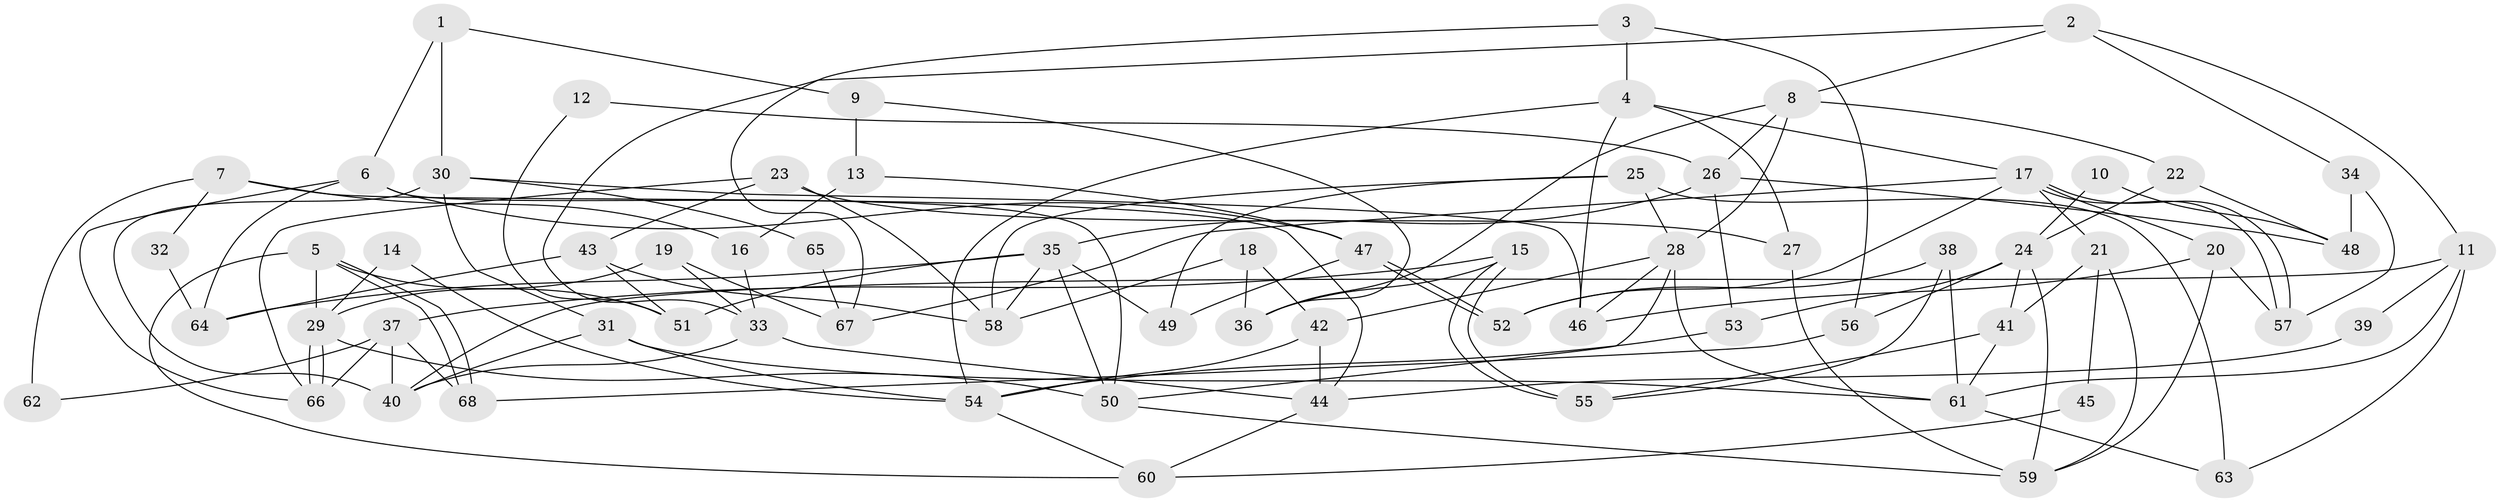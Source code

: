 // Generated by graph-tools (version 1.1) at 2025/50/03/09/25 03:50:13]
// undirected, 68 vertices, 136 edges
graph export_dot {
graph [start="1"]
  node [color=gray90,style=filled];
  1;
  2;
  3;
  4;
  5;
  6;
  7;
  8;
  9;
  10;
  11;
  12;
  13;
  14;
  15;
  16;
  17;
  18;
  19;
  20;
  21;
  22;
  23;
  24;
  25;
  26;
  27;
  28;
  29;
  30;
  31;
  32;
  33;
  34;
  35;
  36;
  37;
  38;
  39;
  40;
  41;
  42;
  43;
  44;
  45;
  46;
  47;
  48;
  49;
  50;
  51;
  52;
  53;
  54;
  55;
  56;
  57;
  58;
  59;
  60;
  61;
  62;
  63;
  64;
  65;
  66;
  67;
  68;
  1 -- 6;
  1 -- 30;
  1 -- 9;
  2 -- 11;
  2 -- 8;
  2 -- 33;
  2 -- 34;
  3 -- 4;
  3 -- 67;
  3 -- 56;
  4 -- 54;
  4 -- 46;
  4 -- 17;
  4 -- 27;
  5 -- 29;
  5 -- 68;
  5 -- 68;
  5 -- 51;
  5 -- 60;
  6 -- 50;
  6 -- 66;
  6 -- 47;
  6 -- 64;
  7 -- 44;
  7 -- 16;
  7 -- 32;
  7 -- 62;
  8 -- 22;
  8 -- 28;
  8 -- 26;
  8 -- 36;
  9 -- 36;
  9 -- 13;
  10 -- 48;
  10 -- 24;
  11 -- 61;
  11 -- 63;
  11 -- 39;
  11 -- 40;
  12 -- 51;
  12 -- 26;
  13 -- 47;
  13 -- 16;
  14 -- 29;
  14 -- 54;
  15 -- 37;
  15 -- 55;
  15 -- 55;
  15 -- 36;
  16 -- 33;
  17 -- 57;
  17 -- 57;
  17 -- 20;
  17 -- 21;
  17 -- 52;
  17 -- 67;
  18 -- 36;
  18 -- 42;
  18 -- 58;
  19 -- 29;
  19 -- 33;
  19 -- 67;
  20 -- 59;
  20 -- 46;
  20 -- 57;
  21 -- 59;
  21 -- 41;
  21 -- 45;
  22 -- 48;
  22 -- 24;
  23 -- 58;
  23 -- 27;
  23 -- 43;
  23 -- 66;
  24 -- 53;
  24 -- 41;
  24 -- 56;
  24 -- 59;
  25 -- 49;
  25 -- 58;
  25 -- 28;
  25 -- 63;
  26 -- 35;
  26 -- 48;
  26 -- 53;
  27 -- 59;
  28 -- 46;
  28 -- 42;
  28 -- 50;
  28 -- 61;
  29 -- 50;
  29 -- 66;
  29 -- 66;
  30 -- 40;
  30 -- 31;
  30 -- 46;
  30 -- 65;
  31 -- 61;
  31 -- 40;
  31 -- 54;
  32 -- 64;
  33 -- 40;
  33 -- 44;
  34 -- 57;
  34 -- 48;
  35 -- 51;
  35 -- 64;
  35 -- 49;
  35 -- 50;
  35 -- 58;
  37 -- 68;
  37 -- 66;
  37 -- 40;
  37 -- 62;
  38 -- 55;
  38 -- 52;
  38 -- 61;
  39 -- 44;
  41 -- 61;
  41 -- 55;
  42 -- 54;
  42 -- 44;
  43 -- 58;
  43 -- 51;
  43 -- 64;
  44 -- 60;
  45 -- 60;
  47 -- 52;
  47 -- 52;
  47 -- 49;
  50 -- 59;
  53 -- 54;
  54 -- 60;
  56 -- 68;
  61 -- 63;
  65 -- 67;
}
